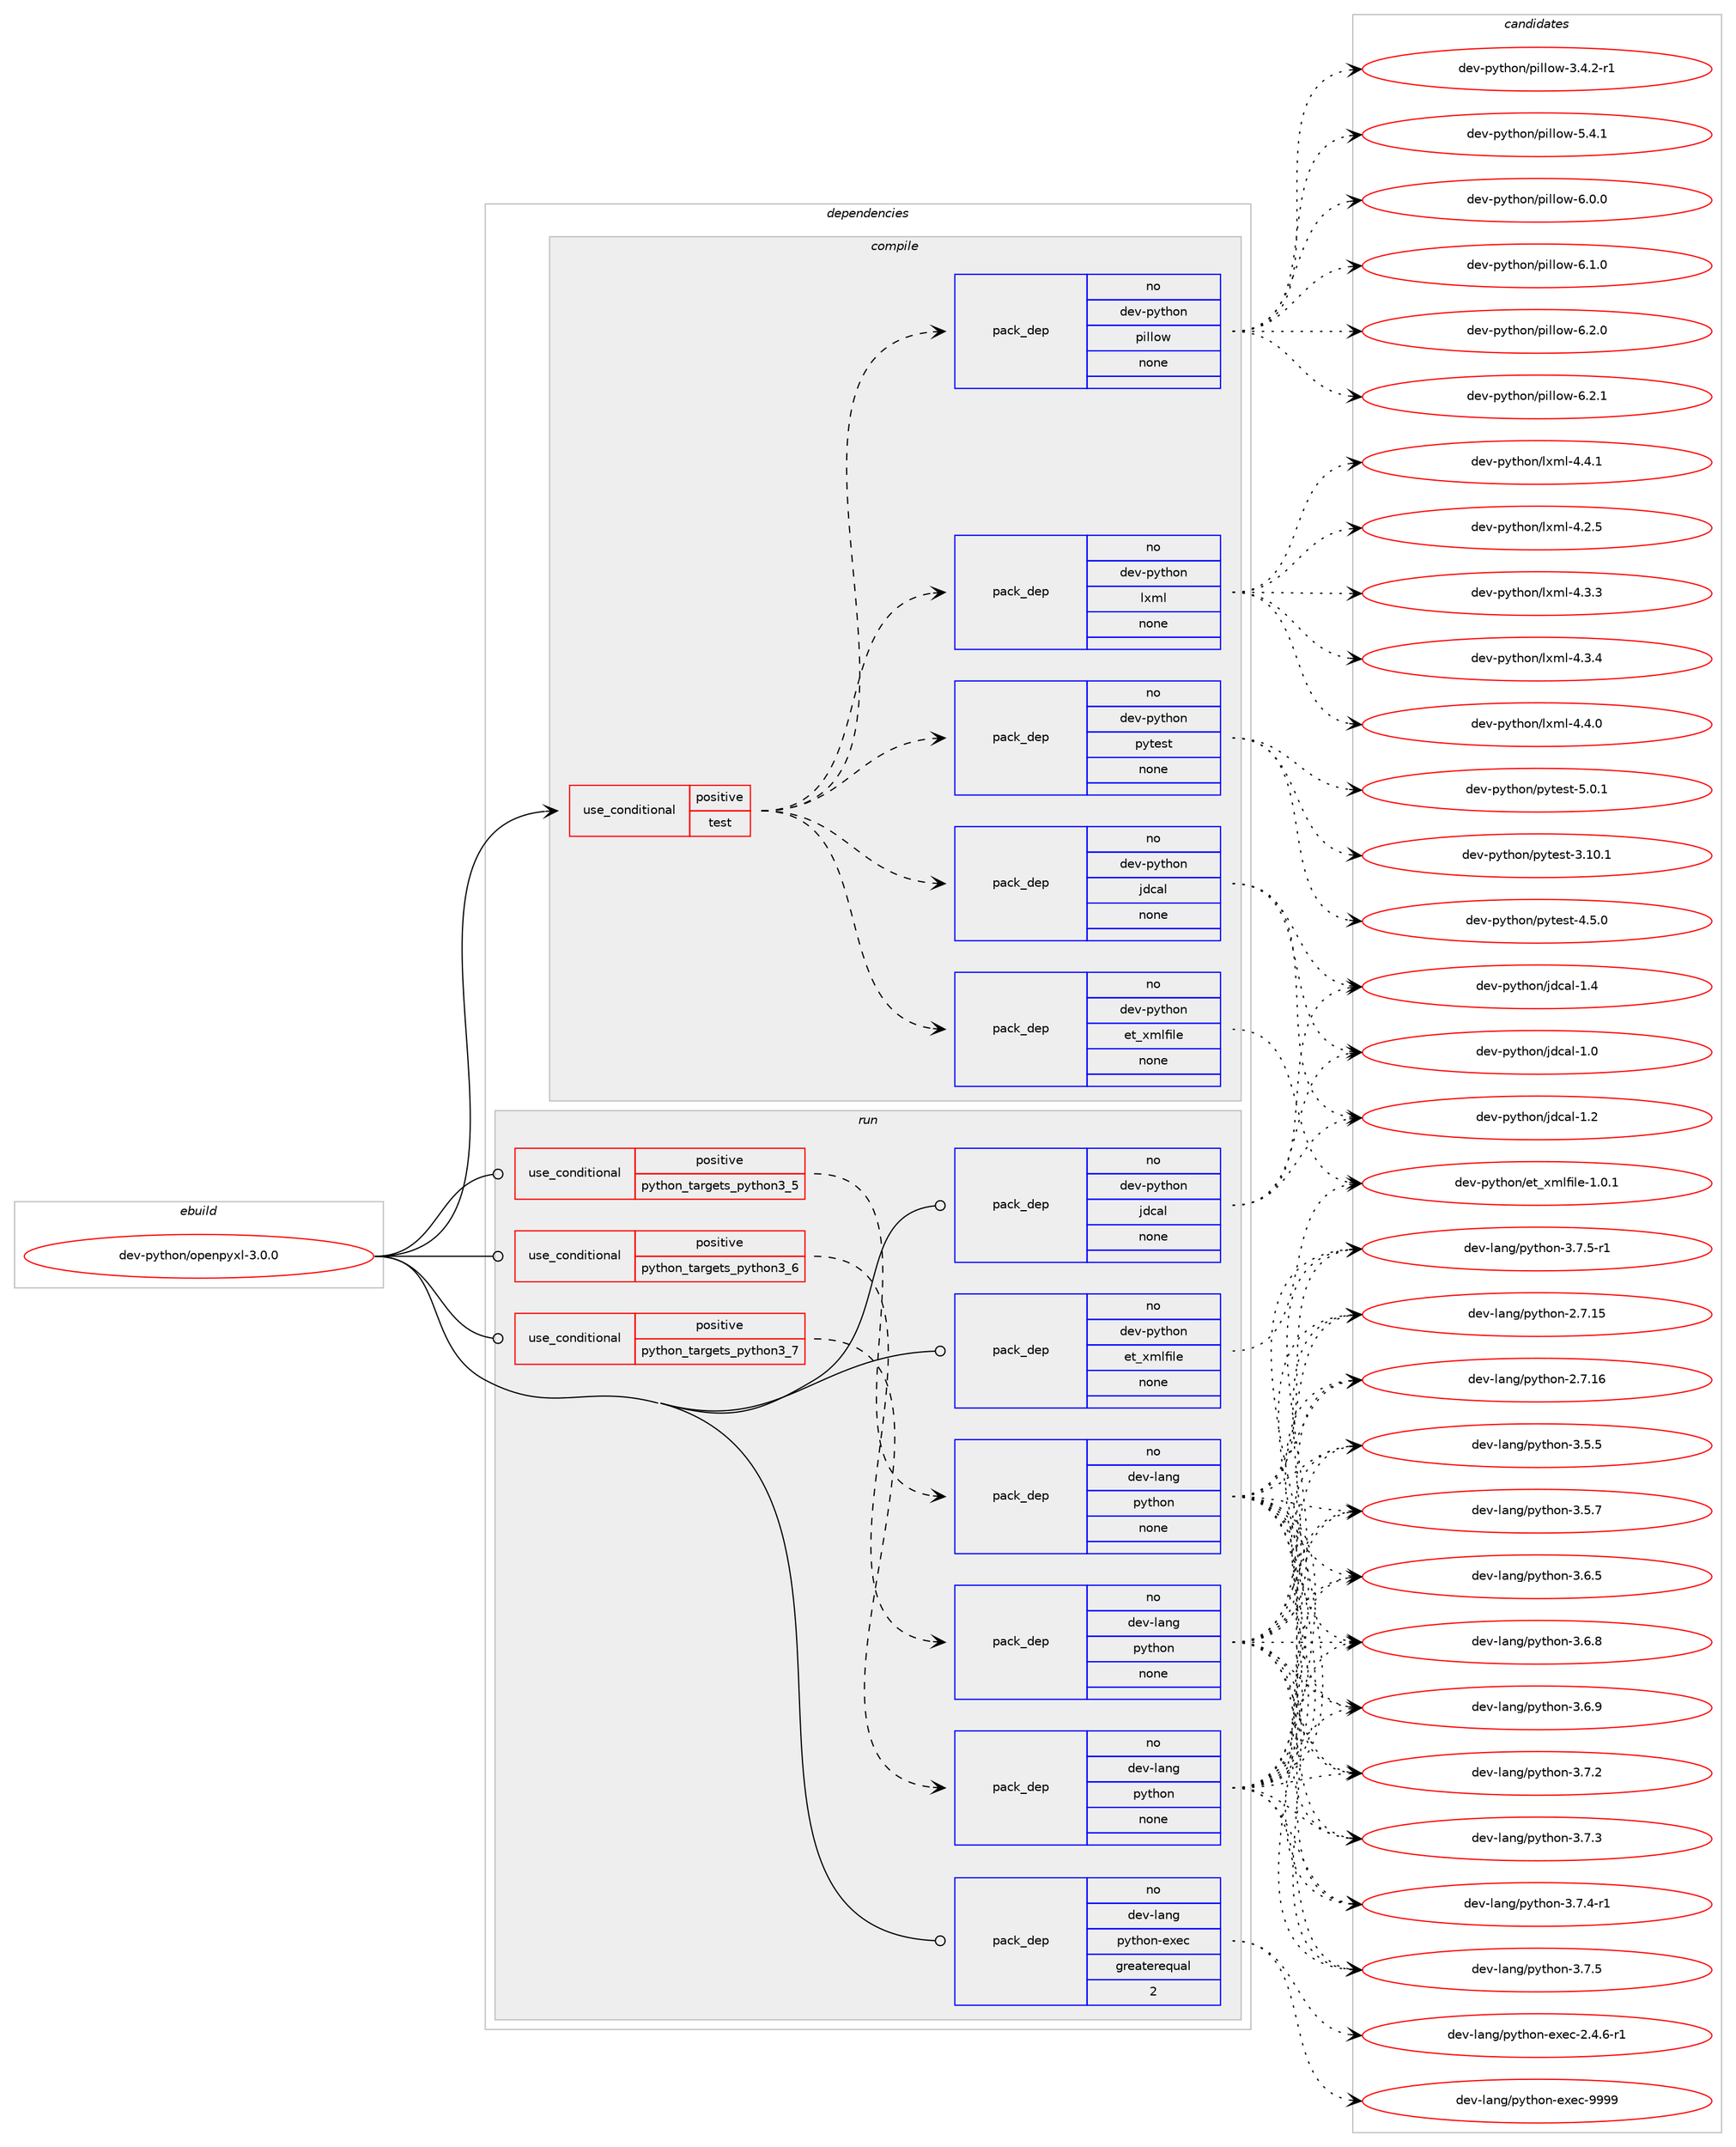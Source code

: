 digraph prolog {

# *************
# Graph options
# *************

newrank=true;
concentrate=true;
compound=true;
graph [rankdir=LR,fontname=Helvetica,fontsize=10,ranksep=1.5];#, ranksep=2.5, nodesep=0.2];
edge  [arrowhead=vee];
node  [fontname=Helvetica,fontsize=10];

# **********
# The ebuild
# **********

subgraph cluster_leftcol {
color=gray;
rank=same;
label=<<i>ebuild</i>>;
id [label="dev-python/openpyxl-3.0.0", color=red, width=4, href="../dev-python/openpyxl-3.0.0.svg"];
}

# ****************
# The dependencies
# ****************

subgraph cluster_midcol {
color=gray;
label=<<i>dependencies</i>>;
subgraph cluster_compile {
fillcolor="#eeeeee";
style=filled;
label=<<i>compile</i>>;
subgraph cond143580 {
dependency617975 [label=<<TABLE BORDER="0" CELLBORDER="1" CELLSPACING="0" CELLPADDING="4"><TR><TD ROWSPAN="3" CELLPADDING="10">use_conditional</TD></TR><TR><TD>positive</TD></TR><TR><TD>test</TD></TR></TABLE>>, shape=none, color=red];
subgraph pack462587 {
dependency617976 [label=<<TABLE BORDER="0" CELLBORDER="1" CELLSPACING="0" CELLPADDING="4" WIDTH="220"><TR><TD ROWSPAN="6" CELLPADDING="30">pack_dep</TD></TR><TR><TD WIDTH="110">no</TD></TR><TR><TD>dev-python</TD></TR><TR><TD>jdcal</TD></TR><TR><TD>none</TD></TR><TR><TD></TD></TR></TABLE>>, shape=none, color=blue];
}
dependency617975:e -> dependency617976:w [weight=20,style="dashed",arrowhead="vee"];
subgraph pack462588 {
dependency617977 [label=<<TABLE BORDER="0" CELLBORDER="1" CELLSPACING="0" CELLPADDING="4" WIDTH="220"><TR><TD ROWSPAN="6" CELLPADDING="30">pack_dep</TD></TR><TR><TD WIDTH="110">no</TD></TR><TR><TD>dev-python</TD></TR><TR><TD>et_xmlfile</TD></TR><TR><TD>none</TD></TR><TR><TD></TD></TR></TABLE>>, shape=none, color=blue];
}
dependency617975:e -> dependency617977:w [weight=20,style="dashed",arrowhead="vee"];
subgraph pack462589 {
dependency617978 [label=<<TABLE BORDER="0" CELLBORDER="1" CELLSPACING="0" CELLPADDING="4" WIDTH="220"><TR><TD ROWSPAN="6" CELLPADDING="30">pack_dep</TD></TR><TR><TD WIDTH="110">no</TD></TR><TR><TD>dev-python</TD></TR><TR><TD>pytest</TD></TR><TR><TD>none</TD></TR><TR><TD></TD></TR></TABLE>>, shape=none, color=blue];
}
dependency617975:e -> dependency617978:w [weight=20,style="dashed",arrowhead="vee"];
subgraph pack462590 {
dependency617979 [label=<<TABLE BORDER="0" CELLBORDER="1" CELLSPACING="0" CELLPADDING="4" WIDTH="220"><TR><TD ROWSPAN="6" CELLPADDING="30">pack_dep</TD></TR><TR><TD WIDTH="110">no</TD></TR><TR><TD>dev-python</TD></TR><TR><TD>lxml</TD></TR><TR><TD>none</TD></TR><TR><TD></TD></TR></TABLE>>, shape=none, color=blue];
}
dependency617975:e -> dependency617979:w [weight=20,style="dashed",arrowhead="vee"];
subgraph pack462591 {
dependency617980 [label=<<TABLE BORDER="0" CELLBORDER="1" CELLSPACING="0" CELLPADDING="4" WIDTH="220"><TR><TD ROWSPAN="6" CELLPADDING="30">pack_dep</TD></TR><TR><TD WIDTH="110">no</TD></TR><TR><TD>dev-python</TD></TR><TR><TD>pillow</TD></TR><TR><TD>none</TD></TR><TR><TD></TD></TR></TABLE>>, shape=none, color=blue];
}
dependency617975:e -> dependency617980:w [weight=20,style="dashed",arrowhead="vee"];
}
id:e -> dependency617975:w [weight=20,style="solid",arrowhead="vee"];
}
subgraph cluster_compileandrun {
fillcolor="#eeeeee";
style=filled;
label=<<i>compile and run</i>>;
}
subgraph cluster_run {
fillcolor="#eeeeee";
style=filled;
label=<<i>run</i>>;
subgraph cond143581 {
dependency617981 [label=<<TABLE BORDER="0" CELLBORDER="1" CELLSPACING="0" CELLPADDING="4"><TR><TD ROWSPAN="3" CELLPADDING="10">use_conditional</TD></TR><TR><TD>positive</TD></TR><TR><TD>python_targets_python3_5</TD></TR></TABLE>>, shape=none, color=red];
subgraph pack462592 {
dependency617982 [label=<<TABLE BORDER="0" CELLBORDER="1" CELLSPACING="0" CELLPADDING="4" WIDTH="220"><TR><TD ROWSPAN="6" CELLPADDING="30">pack_dep</TD></TR><TR><TD WIDTH="110">no</TD></TR><TR><TD>dev-lang</TD></TR><TR><TD>python</TD></TR><TR><TD>none</TD></TR><TR><TD></TD></TR></TABLE>>, shape=none, color=blue];
}
dependency617981:e -> dependency617982:w [weight=20,style="dashed",arrowhead="vee"];
}
id:e -> dependency617981:w [weight=20,style="solid",arrowhead="odot"];
subgraph cond143582 {
dependency617983 [label=<<TABLE BORDER="0" CELLBORDER="1" CELLSPACING="0" CELLPADDING="4"><TR><TD ROWSPAN="3" CELLPADDING="10">use_conditional</TD></TR><TR><TD>positive</TD></TR><TR><TD>python_targets_python3_6</TD></TR></TABLE>>, shape=none, color=red];
subgraph pack462593 {
dependency617984 [label=<<TABLE BORDER="0" CELLBORDER="1" CELLSPACING="0" CELLPADDING="4" WIDTH="220"><TR><TD ROWSPAN="6" CELLPADDING="30">pack_dep</TD></TR><TR><TD WIDTH="110">no</TD></TR><TR><TD>dev-lang</TD></TR><TR><TD>python</TD></TR><TR><TD>none</TD></TR><TR><TD></TD></TR></TABLE>>, shape=none, color=blue];
}
dependency617983:e -> dependency617984:w [weight=20,style="dashed",arrowhead="vee"];
}
id:e -> dependency617983:w [weight=20,style="solid",arrowhead="odot"];
subgraph cond143583 {
dependency617985 [label=<<TABLE BORDER="0" CELLBORDER="1" CELLSPACING="0" CELLPADDING="4"><TR><TD ROWSPAN="3" CELLPADDING="10">use_conditional</TD></TR><TR><TD>positive</TD></TR><TR><TD>python_targets_python3_7</TD></TR></TABLE>>, shape=none, color=red];
subgraph pack462594 {
dependency617986 [label=<<TABLE BORDER="0" CELLBORDER="1" CELLSPACING="0" CELLPADDING="4" WIDTH="220"><TR><TD ROWSPAN="6" CELLPADDING="30">pack_dep</TD></TR><TR><TD WIDTH="110">no</TD></TR><TR><TD>dev-lang</TD></TR><TR><TD>python</TD></TR><TR><TD>none</TD></TR><TR><TD></TD></TR></TABLE>>, shape=none, color=blue];
}
dependency617985:e -> dependency617986:w [weight=20,style="dashed",arrowhead="vee"];
}
id:e -> dependency617985:w [weight=20,style="solid",arrowhead="odot"];
subgraph pack462595 {
dependency617987 [label=<<TABLE BORDER="0" CELLBORDER="1" CELLSPACING="0" CELLPADDING="4" WIDTH="220"><TR><TD ROWSPAN="6" CELLPADDING="30">pack_dep</TD></TR><TR><TD WIDTH="110">no</TD></TR><TR><TD>dev-lang</TD></TR><TR><TD>python-exec</TD></TR><TR><TD>greaterequal</TD></TR><TR><TD>2</TD></TR></TABLE>>, shape=none, color=blue];
}
id:e -> dependency617987:w [weight=20,style="solid",arrowhead="odot"];
subgraph pack462596 {
dependency617988 [label=<<TABLE BORDER="0" CELLBORDER="1" CELLSPACING="0" CELLPADDING="4" WIDTH="220"><TR><TD ROWSPAN="6" CELLPADDING="30">pack_dep</TD></TR><TR><TD WIDTH="110">no</TD></TR><TR><TD>dev-python</TD></TR><TR><TD>et_xmlfile</TD></TR><TR><TD>none</TD></TR><TR><TD></TD></TR></TABLE>>, shape=none, color=blue];
}
id:e -> dependency617988:w [weight=20,style="solid",arrowhead="odot"];
subgraph pack462597 {
dependency617989 [label=<<TABLE BORDER="0" CELLBORDER="1" CELLSPACING="0" CELLPADDING="4" WIDTH="220"><TR><TD ROWSPAN="6" CELLPADDING="30">pack_dep</TD></TR><TR><TD WIDTH="110">no</TD></TR><TR><TD>dev-python</TD></TR><TR><TD>jdcal</TD></TR><TR><TD>none</TD></TR><TR><TD></TD></TR></TABLE>>, shape=none, color=blue];
}
id:e -> dependency617989:w [weight=20,style="solid",arrowhead="odot"];
}
}

# **************
# The candidates
# **************

subgraph cluster_choices {
rank=same;
color=gray;
label=<<i>candidates</i>>;

subgraph choice462587 {
color=black;
nodesep=1;
choice1001011184511212111610411111047106100999710845494648 [label="dev-python/jdcal-1.0", color=red, width=4,href="../dev-python/jdcal-1.0.svg"];
choice1001011184511212111610411111047106100999710845494650 [label="dev-python/jdcal-1.2", color=red, width=4,href="../dev-python/jdcal-1.2.svg"];
choice1001011184511212111610411111047106100999710845494652 [label="dev-python/jdcal-1.4", color=red, width=4,href="../dev-python/jdcal-1.4.svg"];
dependency617976:e -> choice1001011184511212111610411111047106100999710845494648:w [style=dotted,weight="100"];
dependency617976:e -> choice1001011184511212111610411111047106100999710845494650:w [style=dotted,weight="100"];
dependency617976:e -> choice1001011184511212111610411111047106100999710845494652:w [style=dotted,weight="100"];
}
subgraph choice462588 {
color=black;
nodesep=1;
choice100101118451121211161041111104710111695120109108102105108101454946484649 [label="dev-python/et_xmlfile-1.0.1", color=red, width=4,href="../dev-python/et_xmlfile-1.0.1.svg"];
dependency617977:e -> choice100101118451121211161041111104710111695120109108102105108101454946484649:w [style=dotted,weight="100"];
}
subgraph choice462589 {
color=black;
nodesep=1;
choice100101118451121211161041111104711212111610111511645514649484649 [label="dev-python/pytest-3.10.1", color=red, width=4,href="../dev-python/pytest-3.10.1.svg"];
choice1001011184511212111610411111047112121116101115116455246534648 [label="dev-python/pytest-4.5.0", color=red, width=4,href="../dev-python/pytest-4.5.0.svg"];
choice1001011184511212111610411111047112121116101115116455346484649 [label="dev-python/pytest-5.0.1", color=red, width=4,href="../dev-python/pytest-5.0.1.svg"];
dependency617978:e -> choice100101118451121211161041111104711212111610111511645514649484649:w [style=dotted,weight="100"];
dependency617978:e -> choice1001011184511212111610411111047112121116101115116455246534648:w [style=dotted,weight="100"];
dependency617978:e -> choice1001011184511212111610411111047112121116101115116455346484649:w [style=dotted,weight="100"];
}
subgraph choice462590 {
color=black;
nodesep=1;
choice1001011184511212111610411111047108120109108455246504653 [label="dev-python/lxml-4.2.5", color=red, width=4,href="../dev-python/lxml-4.2.5.svg"];
choice1001011184511212111610411111047108120109108455246514651 [label="dev-python/lxml-4.3.3", color=red, width=4,href="../dev-python/lxml-4.3.3.svg"];
choice1001011184511212111610411111047108120109108455246514652 [label="dev-python/lxml-4.3.4", color=red, width=4,href="../dev-python/lxml-4.3.4.svg"];
choice1001011184511212111610411111047108120109108455246524648 [label="dev-python/lxml-4.4.0", color=red, width=4,href="../dev-python/lxml-4.4.0.svg"];
choice1001011184511212111610411111047108120109108455246524649 [label="dev-python/lxml-4.4.1", color=red, width=4,href="../dev-python/lxml-4.4.1.svg"];
dependency617979:e -> choice1001011184511212111610411111047108120109108455246504653:w [style=dotted,weight="100"];
dependency617979:e -> choice1001011184511212111610411111047108120109108455246514651:w [style=dotted,weight="100"];
dependency617979:e -> choice1001011184511212111610411111047108120109108455246514652:w [style=dotted,weight="100"];
dependency617979:e -> choice1001011184511212111610411111047108120109108455246524648:w [style=dotted,weight="100"];
dependency617979:e -> choice1001011184511212111610411111047108120109108455246524649:w [style=dotted,weight="100"];
}
subgraph choice462591 {
color=black;
nodesep=1;
choice10010111845112121116104111110471121051081081111194551465246504511449 [label="dev-python/pillow-3.4.2-r1", color=red, width=4,href="../dev-python/pillow-3.4.2-r1.svg"];
choice1001011184511212111610411111047112105108108111119455346524649 [label="dev-python/pillow-5.4.1", color=red, width=4,href="../dev-python/pillow-5.4.1.svg"];
choice1001011184511212111610411111047112105108108111119455446484648 [label="dev-python/pillow-6.0.0", color=red, width=4,href="../dev-python/pillow-6.0.0.svg"];
choice1001011184511212111610411111047112105108108111119455446494648 [label="dev-python/pillow-6.1.0", color=red, width=4,href="../dev-python/pillow-6.1.0.svg"];
choice1001011184511212111610411111047112105108108111119455446504648 [label="dev-python/pillow-6.2.0", color=red, width=4,href="../dev-python/pillow-6.2.0.svg"];
choice1001011184511212111610411111047112105108108111119455446504649 [label="dev-python/pillow-6.2.1", color=red, width=4,href="../dev-python/pillow-6.2.1.svg"];
dependency617980:e -> choice10010111845112121116104111110471121051081081111194551465246504511449:w [style=dotted,weight="100"];
dependency617980:e -> choice1001011184511212111610411111047112105108108111119455346524649:w [style=dotted,weight="100"];
dependency617980:e -> choice1001011184511212111610411111047112105108108111119455446484648:w [style=dotted,weight="100"];
dependency617980:e -> choice1001011184511212111610411111047112105108108111119455446494648:w [style=dotted,weight="100"];
dependency617980:e -> choice1001011184511212111610411111047112105108108111119455446504648:w [style=dotted,weight="100"];
dependency617980:e -> choice1001011184511212111610411111047112105108108111119455446504649:w [style=dotted,weight="100"];
}
subgraph choice462592 {
color=black;
nodesep=1;
choice10010111845108971101034711212111610411111045504655464953 [label="dev-lang/python-2.7.15", color=red, width=4,href="../dev-lang/python-2.7.15.svg"];
choice10010111845108971101034711212111610411111045504655464954 [label="dev-lang/python-2.7.16", color=red, width=4,href="../dev-lang/python-2.7.16.svg"];
choice100101118451089711010347112121116104111110455146534653 [label="dev-lang/python-3.5.5", color=red, width=4,href="../dev-lang/python-3.5.5.svg"];
choice100101118451089711010347112121116104111110455146534655 [label="dev-lang/python-3.5.7", color=red, width=4,href="../dev-lang/python-3.5.7.svg"];
choice100101118451089711010347112121116104111110455146544653 [label="dev-lang/python-3.6.5", color=red, width=4,href="../dev-lang/python-3.6.5.svg"];
choice100101118451089711010347112121116104111110455146544656 [label="dev-lang/python-3.6.8", color=red, width=4,href="../dev-lang/python-3.6.8.svg"];
choice100101118451089711010347112121116104111110455146544657 [label="dev-lang/python-3.6.9", color=red, width=4,href="../dev-lang/python-3.6.9.svg"];
choice100101118451089711010347112121116104111110455146554650 [label="dev-lang/python-3.7.2", color=red, width=4,href="../dev-lang/python-3.7.2.svg"];
choice100101118451089711010347112121116104111110455146554651 [label="dev-lang/python-3.7.3", color=red, width=4,href="../dev-lang/python-3.7.3.svg"];
choice1001011184510897110103471121211161041111104551465546524511449 [label="dev-lang/python-3.7.4-r1", color=red, width=4,href="../dev-lang/python-3.7.4-r1.svg"];
choice100101118451089711010347112121116104111110455146554653 [label="dev-lang/python-3.7.5", color=red, width=4,href="../dev-lang/python-3.7.5.svg"];
choice1001011184510897110103471121211161041111104551465546534511449 [label="dev-lang/python-3.7.5-r1", color=red, width=4,href="../dev-lang/python-3.7.5-r1.svg"];
dependency617982:e -> choice10010111845108971101034711212111610411111045504655464953:w [style=dotted,weight="100"];
dependency617982:e -> choice10010111845108971101034711212111610411111045504655464954:w [style=dotted,weight="100"];
dependency617982:e -> choice100101118451089711010347112121116104111110455146534653:w [style=dotted,weight="100"];
dependency617982:e -> choice100101118451089711010347112121116104111110455146534655:w [style=dotted,weight="100"];
dependency617982:e -> choice100101118451089711010347112121116104111110455146544653:w [style=dotted,weight="100"];
dependency617982:e -> choice100101118451089711010347112121116104111110455146544656:w [style=dotted,weight="100"];
dependency617982:e -> choice100101118451089711010347112121116104111110455146544657:w [style=dotted,weight="100"];
dependency617982:e -> choice100101118451089711010347112121116104111110455146554650:w [style=dotted,weight="100"];
dependency617982:e -> choice100101118451089711010347112121116104111110455146554651:w [style=dotted,weight="100"];
dependency617982:e -> choice1001011184510897110103471121211161041111104551465546524511449:w [style=dotted,weight="100"];
dependency617982:e -> choice100101118451089711010347112121116104111110455146554653:w [style=dotted,weight="100"];
dependency617982:e -> choice1001011184510897110103471121211161041111104551465546534511449:w [style=dotted,weight="100"];
}
subgraph choice462593 {
color=black;
nodesep=1;
choice10010111845108971101034711212111610411111045504655464953 [label="dev-lang/python-2.7.15", color=red, width=4,href="../dev-lang/python-2.7.15.svg"];
choice10010111845108971101034711212111610411111045504655464954 [label="dev-lang/python-2.7.16", color=red, width=4,href="../dev-lang/python-2.7.16.svg"];
choice100101118451089711010347112121116104111110455146534653 [label="dev-lang/python-3.5.5", color=red, width=4,href="../dev-lang/python-3.5.5.svg"];
choice100101118451089711010347112121116104111110455146534655 [label="dev-lang/python-3.5.7", color=red, width=4,href="../dev-lang/python-3.5.7.svg"];
choice100101118451089711010347112121116104111110455146544653 [label="dev-lang/python-3.6.5", color=red, width=4,href="../dev-lang/python-3.6.5.svg"];
choice100101118451089711010347112121116104111110455146544656 [label="dev-lang/python-3.6.8", color=red, width=4,href="../dev-lang/python-3.6.8.svg"];
choice100101118451089711010347112121116104111110455146544657 [label="dev-lang/python-3.6.9", color=red, width=4,href="../dev-lang/python-3.6.9.svg"];
choice100101118451089711010347112121116104111110455146554650 [label="dev-lang/python-3.7.2", color=red, width=4,href="../dev-lang/python-3.7.2.svg"];
choice100101118451089711010347112121116104111110455146554651 [label="dev-lang/python-3.7.3", color=red, width=4,href="../dev-lang/python-3.7.3.svg"];
choice1001011184510897110103471121211161041111104551465546524511449 [label="dev-lang/python-3.7.4-r1", color=red, width=4,href="../dev-lang/python-3.7.4-r1.svg"];
choice100101118451089711010347112121116104111110455146554653 [label="dev-lang/python-3.7.5", color=red, width=4,href="../dev-lang/python-3.7.5.svg"];
choice1001011184510897110103471121211161041111104551465546534511449 [label="dev-lang/python-3.7.5-r1", color=red, width=4,href="../dev-lang/python-3.7.5-r1.svg"];
dependency617984:e -> choice10010111845108971101034711212111610411111045504655464953:w [style=dotted,weight="100"];
dependency617984:e -> choice10010111845108971101034711212111610411111045504655464954:w [style=dotted,weight="100"];
dependency617984:e -> choice100101118451089711010347112121116104111110455146534653:w [style=dotted,weight="100"];
dependency617984:e -> choice100101118451089711010347112121116104111110455146534655:w [style=dotted,weight="100"];
dependency617984:e -> choice100101118451089711010347112121116104111110455146544653:w [style=dotted,weight="100"];
dependency617984:e -> choice100101118451089711010347112121116104111110455146544656:w [style=dotted,weight="100"];
dependency617984:e -> choice100101118451089711010347112121116104111110455146544657:w [style=dotted,weight="100"];
dependency617984:e -> choice100101118451089711010347112121116104111110455146554650:w [style=dotted,weight="100"];
dependency617984:e -> choice100101118451089711010347112121116104111110455146554651:w [style=dotted,weight="100"];
dependency617984:e -> choice1001011184510897110103471121211161041111104551465546524511449:w [style=dotted,weight="100"];
dependency617984:e -> choice100101118451089711010347112121116104111110455146554653:w [style=dotted,weight="100"];
dependency617984:e -> choice1001011184510897110103471121211161041111104551465546534511449:w [style=dotted,weight="100"];
}
subgraph choice462594 {
color=black;
nodesep=1;
choice10010111845108971101034711212111610411111045504655464953 [label="dev-lang/python-2.7.15", color=red, width=4,href="../dev-lang/python-2.7.15.svg"];
choice10010111845108971101034711212111610411111045504655464954 [label="dev-lang/python-2.7.16", color=red, width=4,href="../dev-lang/python-2.7.16.svg"];
choice100101118451089711010347112121116104111110455146534653 [label="dev-lang/python-3.5.5", color=red, width=4,href="../dev-lang/python-3.5.5.svg"];
choice100101118451089711010347112121116104111110455146534655 [label="dev-lang/python-3.5.7", color=red, width=4,href="../dev-lang/python-3.5.7.svg"];
choice100101118451089711010347112121116104111110455146544653 [label="dev-lang/python-3.6.5", color=red, width=4,href="../dev-lang/python-3.6.5.svg"];
choice100101118451089711010347112121116104111110455146544656 [label="dev-lang/python-3.6.8", color=red, width=4,href="../dev-lang/python-3.6.8.svg"];
choice100101118451089711010347112121116104111110455146544657 [label="dev-lang/python-3.6.9", color=red, width=4,href="../dev-lang/python-3.6.9.svg"];
choice100101118451089711010347112121116104111110455146554650 [label="dev-lang/python-3.7.2", color=red, width=4,href="../dev-lang/python-3.7.2.svg"];
choice100101118451089711010347112121116104111110455146554651 [label="dev-lang/python-3.7.3", color=red, width=4,href="../dev-lang/python-3.7.3.svg"];
choice1001011184510897110103471121211161041111104551465546524511449 [label="dev-lang/python-3.7.4-r1", color=red, width=4,href="../dev-lang/python-3.7.4-r1.svg"];
choice100101118451089711010347112121116104111110455146554653 [label="dev-lang/python-3.7.5", color=red, width=4,href="../dev-lang/python-3.7.5.svg"];
choice1001011184510897110103471121211161041111104551465546534511449 [label="dev-lang/python-3.7.5-r1", color=red, width=4,href="../dev-lang/python-3.7.5-r1.svg"];
dependency617986:e -> choice10010111845108971101034711212111610411111045504655464953:w [style=dotted,weight="100"];
dependency617986:e -> choice10010111845108971101034711212111610411111045504655464954:w [style=dotted,weight="100"];
dependency617986:e -> choice100101118451089711010347112121116104111110455146534653:w [style=dotted,weight="100"];
dependency617986:e -> choice100101118451089711010347112121116104111110455146534655:w [style=dotted,weight="100"];
dependency617986:e -> choice100101118451089711010347112121116104111110455146544653:w [style=dotted,weight="100"];
dependency617986:e -> choice100101118451089711010347112121116104111110455146544656:w [style=dotted,weight="100"];
dependency617986:e -> choice100101118451089711010347112121116104111110455146544657:w [style=dotted,weight="100"];
dependency617986:e -> choice100101118451089711010347112121116104111110455146554650:w [style=dotted,weight="100"];
dependency617986:e -> choice100101118451089711010347112121116104111110455146554651:w [style=dotted,weight="100"];
dependency617986:e -> choice1001011184510897110103471121211161041111104551465546524511449:w [style=dotted,weight="100"];
dependency617986:e -> choice100101118451089711010347112121116104111110455146554653:w [style=dotted,weight="100"];
dependency617986:e -> choice1001011184510897110103471121211161041111104551465546534511449:w [style=dotted,weight="100"];
}
subgraph choice462595 {
color=black;
nodesep=1;
choice10010111845108971101034711212111610411111045101120101994550465246544511449 [label="dev-lang/python-exec-2.4.6-r1", color=red, width=4,href="../dev-lang/python-exec-2.4.6-r1.svg"];
choice10010111845108971101034711212111610411111045101120101994557575757 [label="dev-lang/python-exec-9999", color=red, width=4,href="../dev-lang/python-exec-9999.svg"];
dependency617987:e -> choice10010111845108971101034711212111610411111045101120101994550465246544511449:w [style=dotted,weight="100"];
dependency617987:e -> choice10010111845108971101034711212111610411111045101120101994557575757:w [style=dotted,weight="100"];
}
subgraph choice462596 {
color=black;
nodesep=1;
choice100101118451121211161041111104710111695120109108102105108101454946484649 [label="dev-python/et_xmlfile-1.0.1", color=red, width=4,href="../dev-python/et_xmlfile-1.0.1.svg"];
dependency617988:e -> choice100101118451121211161041111104710111695120109108102105108101454946484649:w [style=dotted,weight="100"];
}
subgraph choice462597 {
color=black;
nodesep=1;
choice1001011184511212111610411111047106100999710845494648 [label="dev-python/jdcal-1.0", color=red, width=4,href="../dev-python/jdcal-1.0.svg"];
choice1001011184511212111610411111047106100999710845494650 [label="dev-python/jdcal-1.2", color=red, width=4,href="../dev-python/jdcal-1.2.svg"];
choice1001011184511212111610411111047106100999710845494652 [label="dev-python/jdcal-1.4", color=red, width=4,href="../dev-python/jdcal-1.4.svg"];
dependency617989:e -> choice1001011184511212111610411111047106100999710845494648:w [style=dotted,weight="100"];
dependency617989:e -> choice1001011184511212111610411111047106100999710845494650:w [style=dotted,weight="100"];
dependency617989:e -> choice1001011184511212111610411111047106100999710845494652:w [style=dotted,weight="100"];
}
}

}
